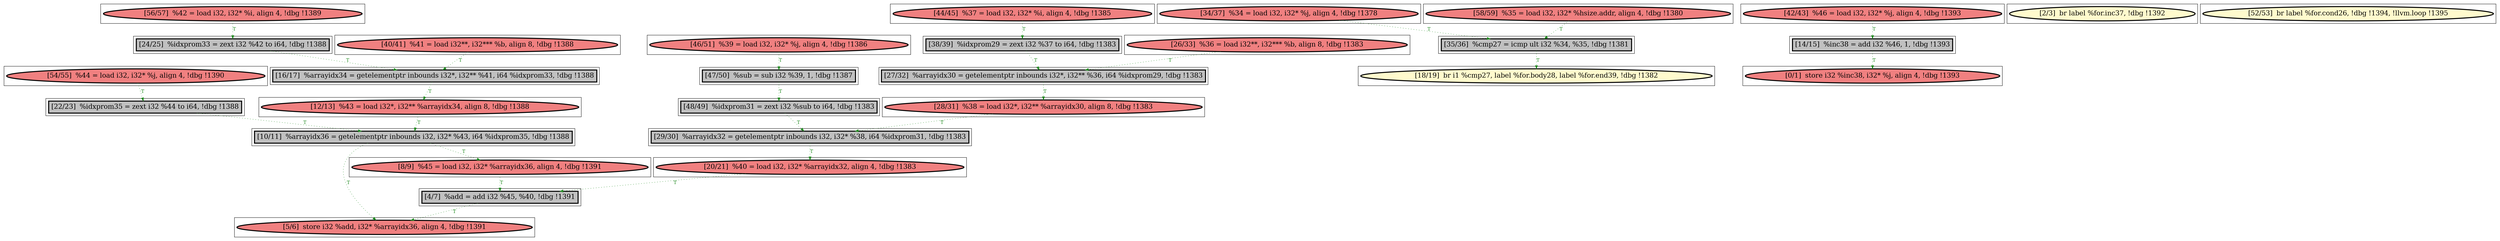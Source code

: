 
digraph G {



node1566->node1556 [style=dotted,color=forestgreen,label="T",fontcolor=forestgreen ]
node1559->node1574 [style=dotted,color=forestgreen,label="T",fontcolor=forestgreen ]
node1567->node1570 [style=dotted,color=forestgreen,label="T",fontcolor=forestgreen ]
node1572->node1552 [style=dotted,color=forestgreen,label="T",fontcolor=forestgreen ]
node1551->node1545 [style=dotted,color=forestgreen,label="T",fontcolor=forestgreen ]
node1565->node1552 [style=dotted,color=forestgreen,label="T",fontcolor=forestgreen ]
node1562->node1557 [style=dotted,color=forestgreen,label="T",fontcolor=forestgreen ]
node1569->node1556 [style=dotted,color=forestgreen,label="T",fontcolor=forestgreen ]
node1564->node1559 [style=dotted,color=forestgreen,label="T",fontcolor=forestgreen ]
node1555->node1547 [style=dotted,color=forestgreen,label="T",fontcolor=forestgreen ]
node1560->node1571 [style=dotted,color=forestgreen,label="T",fontcolor=forestgreen ]
node1561->node1572 [style=dotted,color=forestgreen,label="T",fontcolor=forestgreen ]
node1549->node1553 [style=dotted,color=forestgreen,label="T",fontcolor=forestgreen ]
node1573->node1574 [style=dotted,color=forestgreen,label="T",fontcolor=forestgreen ]
node1563->node1551 [style=dotted,color=forestgreen,label="T",fontcolor=forestgreen ]
node1557->node1569 [style=dotted,color=forestgreen,label="T",fontcolor=forestgreen ]
node1547->node1553 [style=dotted,color=forestgreen,label="T",fontcolor=forestgreen ]
node1558->node1570 [style=dotted,color=forestgreen,label="T",fontcolor=forestgreen ]
node1552->node1550 [style=dotted,color=forestgreen,label="T",fontcolor=forestgreen ]
node1548->node1547 [style=dotted,color=forestgreen,label="T",fontcolor=forestgreen ]
node1571->node1549 [style=dotted,color=forestgreen,label="T",fontcolor=forestgreen ]
node1574->node1566 [style=dotted,color=forestgreen,label="T",fontcolor=forestgreen ]
node1550->node1549 [style=dotted,color=forestgreen,label="T",fontcolor=forestgreen ]
node1549->node1548 [style=dotted,color=forestgreen,label="T",fontcolor=forestgreen ]
node1556->node1555 [style=dotted,color=forestgreen,label="T",fontcolor=forestgreen ]
node1570->node1554 [style=dotted,color=forestgreen,label="T",fontcolor=forestgreen ]


subgraph cluster27 {


node1572 [penwidth=3.0,fontsize=20,fillcolor=grey,label="[24/25]  %idxprom33 = zext i32 %42 to i64, !dbg !1388",shape=rectangle,style=filled ]



}

subgraph cluster28 {


node1573 [penwidth=3.0,fontsize=20,fillcolor=lightcoral,label="[26/33]  %36 = load i32**, i32*** %b, align 8, !dbg !1383",shape=ellipse,style=filled ]



}

subgraph cluster26 {


node1571 [penwidth=3.0,fontsize=20,fillcolor=grey,label="[22/23]  %idxprom35 = zext i32 %44 to i64, !dbg !1388",shape=rectangle,style=filled ]



}

subgraph cluster29 {


node1574 [penwidth=3.0,fontsize=20,fillcolor=grey,label="[27/32]  %arrayidx30 = getelementptr inbounds i32*, i32** %36, i64 %idxprom29, !dbg !1383",shape=rectangle,style=filled ]



}

subgraph cluster25 {


node1570 [penwidth=3.0,fontsize=20,fillcolor=grey,label="[35/36]  %cmp27 = icmp ult i32 %34, %35, !dbg !1381",shape=rectangle,style=filled ]



}

subgraph cluster24 {


node1569 [penwidth=3.0,fontsize=20,fillcolor=grey,label="[48/49]  %idxprom31 = zext i32 %sub to i64, !dbg !1383",shape=rectangle,style=filled ]



}

subgraph cluster22 {


node1567 [penwidth=3.0,fontsize=20,fillcolor=lightcoral,label="[34/37]  %34 = load i32, i32* %j, align 4, !dbg !1378",shape=ellipse,style=filled ]



}

subgraph cluster20 {


node1565 [penwidth=3.0,fontsize=20,fillcolor=lightcoral,label="[40/41]  %41 = load i32**, i32*** %b, align 8, !dbg !1388",shape=ellipse,style=filled ]



}

subgraph cluster18 {


node1563 [penwidth=3.0,fontsize=20,fillcolor=lightcoral,label="[42/43]  %46 = load i32, i32* %j, align 4, !dbg !1393",shape=ellipse,style=filled ]



}

subgraph cluster16 {


node1561 [penwidth=3.0,fontsize=20,fillcolor=lightcoral,label="[56/57]  %42 = load i32, i32* %i, align 4, !dbg !1389",shape=ellipse,style=filled ]



}

subgraph cluster17 {


node1562 [penwidth=3.0,fontsize=20,fillcolor=lightcoral,label="[46/51]  %39 = load i32, i32* %j, align 4, !dbg !1386",shape=ellipse,style=filled ]



}

subgraph cluster4 {


node1549 [penwidth=3.0,fontsize=20,fillcolor=grey,label="[10/11]  %arrayidx36 = getelementptr inbounds i32, i32* %43, i64 %idxprom35, !dbg !1388",shape=rectangle,style=filled ]



}

subgraph cluster3 {


node1548 [penwidth=3.0,fontsize=20,fillcolor=lightcoral,label="[8/9]  %45 = load i32, i32* %arrayidx36, align 4, !dbg !1391",shape=ellipse,style=filled ]



}

subgraph cluster2 {


node1547 [penwidth=3.0,fontsize=20,fillcolor=grey,label="[4/7]  %add = add i32 %45, %40, !dbg !1391",shape=rectangle,style=filled ]



}

subgraph cluster1 {


node1546 [penwidth=3.0,fontsize=20,fillcolor=lemonchiffon,label="[2/3]  br label %for.inc37, !dbg !1392",shape=ellipse,style=filled ]



}

subgraph cluster12 {


node1557 [penwidth=3.0,fontsize=20,fillcolor=grey,label="[47/50]  %sub = sub i32 %39, 1, !dbg !1387",shape=rectangle,style=filled ]



}

subgraph cluster5 {


node1550 [penwidth=3.0,fontsize=20,fillcolor=lightcoral,label="[12/13]  %43 = load i32*, i32** %arrayidx34, align 8, !dbg !1388",shape=ellipse,style=filled ]



}

subgraph cluster0 {


node1545 [penwidth=3.0,fontsize=20,fillcolor=lightcoral,label="[0/1]  store i32 %inc38, i32* %j, align 4, !dbg !1393",shape=ellipse,style=filled ]



}

subgraph cluster6 {


node1551 [penwidth=3.0,fontsize=20,fillcolor=grey,label="[14/15]  %inc38 = add i32 %46, 1, !dbg !1393",shape=rectangle,style=filled ]



}

subgraph cluster14 {


node1559 [penwidth=3.0,fontsize=20,fillcolor=grey,label="[38/39]  %idxprom29 = zext i32 %37 to i64, !dbg !1383",shape=rectangle,style=filled ]



}

subgraph cluster7 {


node1552 [penwidth=3.0,fontsize=20,fillcolor=grey,label="[16/17]  %arrayidx34 = getelementptr inbounds i32*, i32** %41, i64 %idxprom33, !dbg !1388",shape=rectangle,style=filled ]



}

subgraph cluster23 {


node1568 [penwidth=3.0,fontsize=20,fillcolor=lemonchiffon,label="[52/53]  br label %for.cond26, !dbg !1394, !llvm.loop !1395",shape=ellipse,style=filled ]



}

subgraph cluster8 {


node1553 [penwidth=3.0,fontsize=20,fillcolor=lightcoral,label="[5/6]  store i32 %add, i32* %arrayidx36, align 4, !dbg !1391",shape=ellipse,style=filled ]



}

subgraph cluster21 {


node1566 [penwidth=3.0,fontsize=20,fillcolor=lightcoral,label="[28/31]  %38 = load i32*, i32** %arrayidx30, align 8, !dbg !1383",shape=ellipse,style=filled ]



}

subgraph cluster9 {


node1554 [penwidth=3.0,fontsize=20,fillcolor=lemonchiffon,label="[18/19]  br i1 %cmp27, label %for.body28, label %for.end39, !dbg !1382",shape=ellipse,style=filled ]



}

subgraph cluster19 {


node1564 [penwidth=3.0,fontsize=20,fillcolor=lightcoral,label="[44/45]  %37 = load i32, i32* %i, align 4, !dbg !1385",shape=ellipse,style=filled ]



}

subgraph cluster10 {


node1555 [penwidth=3.0,fontsize=20,fillcolor=lightcoral,label="[20/21]  %40 = load i32, i32* %arrayidx32, align 4, !dbg !1383",shape=ellipse,style=filled ]



}

subgraph cluster11 {


node1556 [penwidth=3.0,fontsize=20,fillcolor=grey,label="[29/30]  %arrayidx32 = getelementptr inbounds i32, i32* %38, i64 %idxprom31, !dbg !1383",shape=rectangle,style=filled ]



}

subgraph cluster13 {


node1558 [penwidth=3.0,fontsize=20,fillcolor=lightcoral,label="[58/59]  %35 = load i32, i32* %hsize.addr, align 4, !dbg !1380",shape=ellipse,style=filled ]



}

subgraph cluster15 {


node1560 [penwidth=3.0,fontsize=20,fillcolor=lightcoral,label="[54/55]  %44 = load i32, i32* %j, align 4, !dbg !1390",shape=ellipse,style=filled ]



}

}
